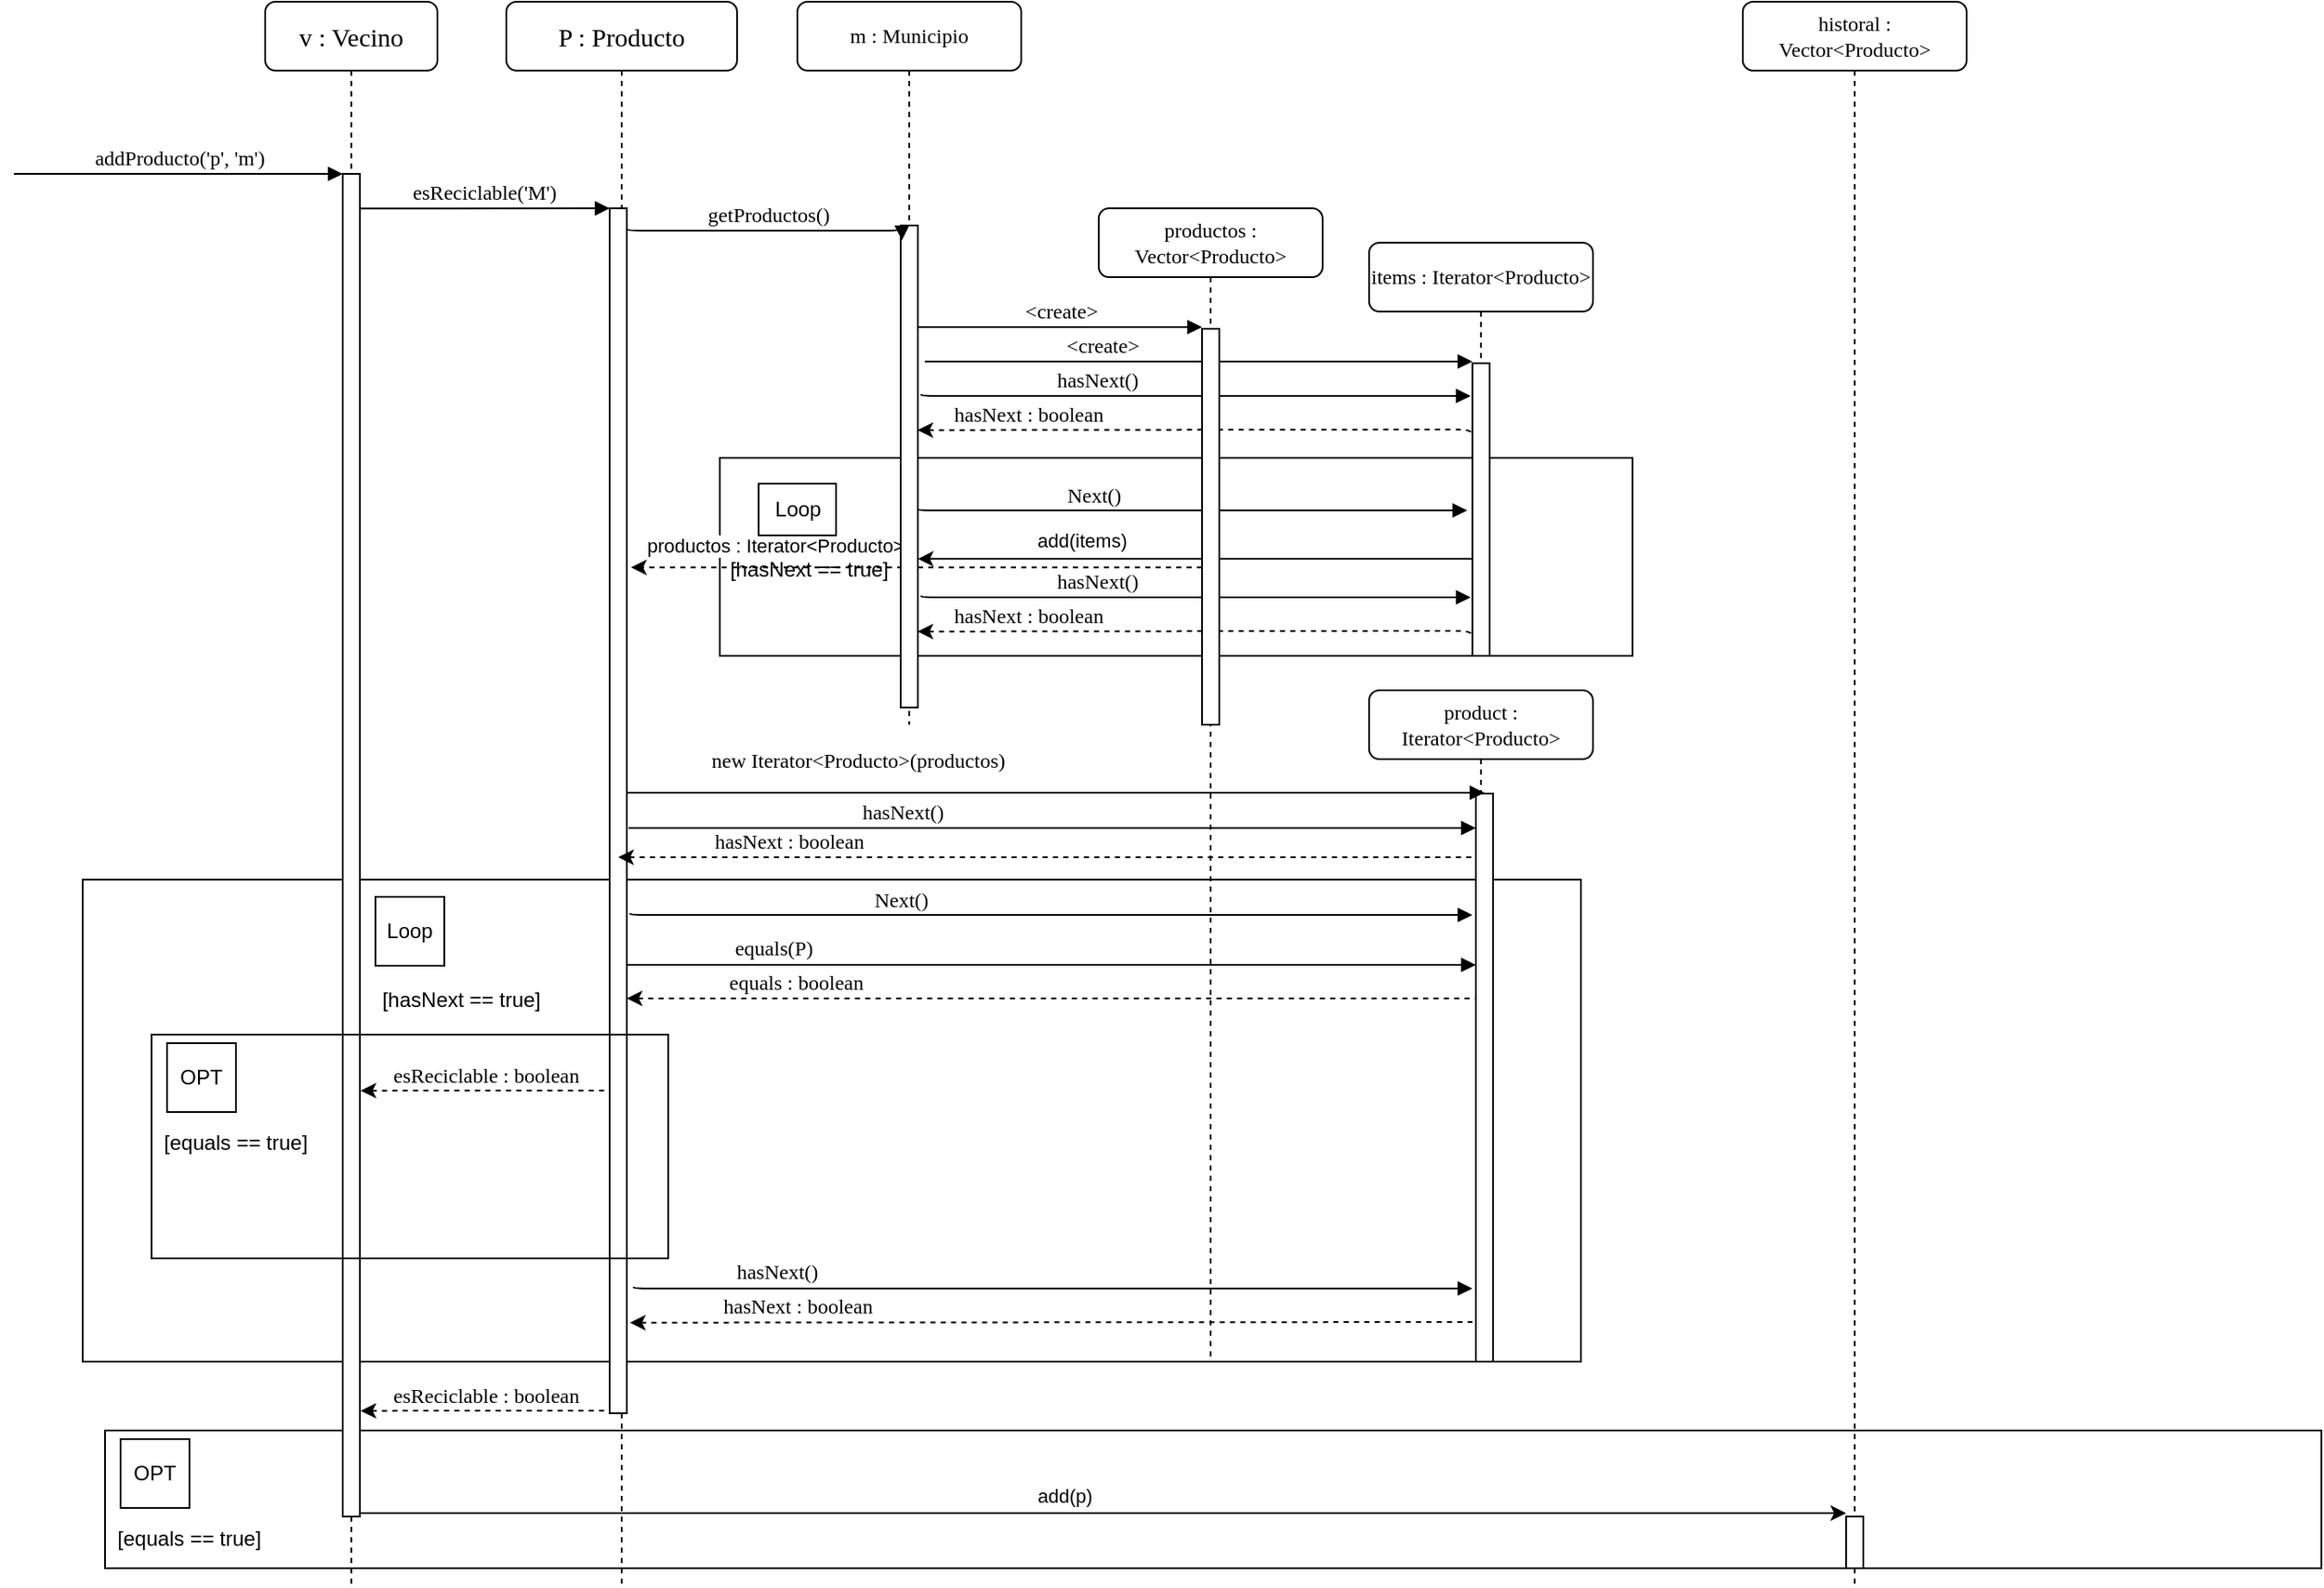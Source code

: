 <mxfile version="10.7.5" type="device"><diagram name="Page-1" id="13e1069c-82ec-6db2-03f1-153e76fe0fe0"><mxGraphModel dx="1680" dy="806" grid="1" gridSize="10" guides="1" tooltips="1" connect="1" arrows="1" fold="1" page="1" pageScale="1" pageWidth="1100" pageHeight="850" background="#ffffff" math="0" shadow="0"><root><mxCell id="0"/><mxCell id="1" parent="0"/><mxCell id="MqGc8iiu5ZwBLe5tE_qz-79" value="" style="whiteSpace=wrap;html=1;fillColor=none;" vertex="1" parent="1"><mxGeometry x="83" y="910" width="1287" height="80" as="geometry"/></mxCell><mxCell id="MqGc8iiu5ZwBLe5tE_qz-64" value="product : Iterator&amp;lt;Producto&amp;gt;" style="shape=umlLifeline;perimeter=lifelinePerimeter;whiteSpace=wrap;html=1;container=1;collapsible=0;recursiveResize=0;outlineConnect=0;rounded=1;shadow=0;comic=0;labelBackgroundColor=none;strokeColor=#000000;strokeWidth=1;fillColor=#FFFFFF;fontFamily=Verdana;fontSize=12;fontColor=#000000;align=center;" vertex="1" parent="1"><mxGeometry x="817" y="480" width="130" height="240" as="geometry"/></mxCell><mxCell id="MqGc8iiu5ZwBLe5tE_qz-50" value="" style="whiteSpace=wrap;html=1;fillColor=none;" vertex="1" parent="1"><mxGeometry x="70" y="590" width="870" height="280" as="geometry"/></mxCell><mxCell id="MqGc8iiu5ZwBLe5tE_qz-21" value="" style="rounded=0;whiteSpace=wrap;html=1;fillColor=none;" vertex="1" parent="1"><mxGeometry x="440" y="345" width="530" height="115" as="geometry"/></mxCell><mxCell id="MqGc8iiu5ZwBLe5tE_qz-44" value="productos : Iterator&amp;lt;Producto&amp;gt;&lt;br&gt;" style="endArrow=classic;html=1;dashed=1;entryX=1.247;entryY=0.298;entryDx=0;entryDy=0;entryPerimeter=0;" edge="1" parent="1" source="MqGc8iiu5ZwBLe5tE_qz-9" target="7baba1c4bc27f4b0-10"><mxGeometry x="0.497" y="-13" width="50" height="50" relative="1" as="geometry"><mxPoint x="670" y="520" as="sourcePoint"/><mxPoint x="400" y="500" as="targetPoint"/><mxPoint as="offset"/></mxGeometry></mxCell><mxCell id="MqGc8iiu5ZwBLe5tE_qz-24" value="Next()" style="html=1;verticalAlign=bottom;endArrow=block;labelBackgroundColor=none;fontFamily=Verdana;fontSize=12;edgeStyle=elbowEdgeStyle;elbow=vertical;exitX=1.3;exitY=0.709;exitDx=0;exitDy=0;exitPerimeter=0;" edge="1" parent="1"><mxGeometry x="-0.356" relative="1" as="geometry"><mxPoint x="555" y="374.5" as="sourcePoint"/><mxPoint x="874" y="375.5" as="targetPoint"/><Array as="points"><mxPoint x="824" y="375.5"/><mxPoint x="869" y="372"/></Array><mxPoint as="offset"/></mxGeometry></mxCell><mxCell id="MqGc8iiu5ZwBLe5tE_qz-41" value="add(items)" style="endArrow=classic;html=1;exitX=0.2;exitY=0.317;exitDx=0;exitDy=0;exitPerimeter=0;" edge="1" parent="1"><mxGeometry x="0.413" y="-11" width="50" height="50" relative="1" as="geometry"><mxPoint x="879.059" y="403.647" as="sourcePoint"/><mxPoint x="555" y="403.647" as="targetPoint"/><mxPoint as="offset"/></mxGeometry></mxCell><mxCell id="MqGc8iiu5ZwBLe5tE_qz-43" value="hasNext()" style="html=1;verticalAlign=bottom;endArrow=block;labelBackgroundColor=none;fontFamily=Verdana;fontSize=12;edgeStyle=elbowEdgeStyle;elbow=vertical;exitX=1.3;exitY=0.709;exitDx=0;exitDy=0;exitPerimeter=0;" edge="1" parent="1"><mxGeometry x="-0.356" relative="1" as="geometry"><mxPoint x="557" y="425.0" as="sourcePoint"/><mxPoint x="876" y="426" as="targetPoint"/><Array as="points"><mxPoint x="826" y="426"/><mxPoint x="871" y="422.5"/></Array><mxPoint as="offset"/></mxGeometry></mxCell><mxCell id="MqGc8iiu5ZwBLe5tE_qz-42" value="hasNext : boolean" style="html=1;verticalAlign=bottom;endArrow=none;labelBackgroundColor=none;fontFamily=Verdana;fontSize=12;edgeStyle=elbowEdgeStyle;elbow=vertical;dashed=1;startArrow=classic;startFill=1;endFill=0;exitX=0.986;exitY=0.213;exitDx=0;exitDy=0;exitPerimeter=0;" edge="1" parent="1"><mxGeometry x="-0.603" y="1" relative="1" as="geometry"><mxPoint x="554.857" y="445.857" as="sourcePoint"/><mxPoint x="876" y="449" as="targetPoint"/><Array as="points"><mxPoint x="871" y="445.5"/></Array><mxPoint y="1" as="offset"/></mxGeometry></mxCell><mxCell id="MqGc8iiu5ZwBLe5tE_qz-20" value="hasNext : boolean" style="html=1;verticalAlign=bottom;endArrow=none;labelBackgroundColor=none;fontFamily=Verdana;fontSize=12;edgeStyle=elbowEdgeStyle;elbow=vertical;dashed=1;startArrow=classic;startFill=1;endFill=0;exitX=0.986;exitY=0.213;exitDx=0;exitDy=0;exitPerimeter=0;" edge="1" parent="1"><mxGeometry x="-0.603" y="1" relative="1" as="geometry"><mxPoint x="554.857" y="328.857" as="sourcePoint"/><mxPoint x="876" y="332" as="targetPoint"/><Array as="points"><mxPoint x="871" y="328.5"/></Array><mxPoint y="1" as="offset"/></mxGeometry></mxCell><mxCell id="MqGc8iiu5ZwBLe5tE_qz-19" value="hasNext()" style="html=1;verticalAlign=bottom;endArrow=block;labelBackgroundColor=none;fontFamily=Verdana;fontSize=12;edgeStyle=elbowEdgeStyle;elbow=vertical;exitX=1.3;exitY=0.709;exitDx=0;exitDy=0;exitPerimeter=0;" edge="1" parent="1"><mxGeometry x="-0.356" relative="1" as="geometry"><mxPoint x="557" y="308" as="sourcePoint"/><mxPoint x="876" y="309" as="targetPoint"/><Array as="points"><mxPoint x="826" y="309"/><mxPoint x="871" y="305.5"/></Array><mxPoint as="offset"/></mxGeometry></mxCell><mxCell id="MqGc8iiu5ZwBLe5tE_qz-15" value="&amp;lt;create&amp;gt;" style="html=1;verticalAlign=bottom;endArrow=block;labelBackgroundColor=none;fontFamily=Verdana;fontSize=12;edgeStyle=elbowEdgeStyle;elbow=vertical;" edge="1" parent="1"><mxGeometry x="-0.356" relative="1" as="geometry"><mxPoint x="559" y="289" as="sourcePoint"/><mxPoint x="877" y="289" as="targetPoint"/><Array as="points"><mxPoint x="827" y="289"/><mxPoint x="872" y="285.5"/></Array><mxPoint as="offset"/></mxGeometry></mxCell><mxCell id="7baba1c4bc27f4b0-2" value="&lt;font style=&quot;font-size: 15px&quot;&gt;P : Producto&lt;/font&gt;" style="shape=umlLifeline;perimeter=lifelinePerimeter;whiteSpace=wrap;html=1;container=1;collapsible=0;recursiveResize=0;outlineConnect=0;rounded=1;shadow=0;comic=0;labelBackgroundColor=none;strokeColor=#000000;strokeWidth=1;fillColor=#FFFFFF;fontFamily=Verdana;fontSize=12;fontColor=#000000;align=center;" parent="1" vertex="1"><mxGeometry x="316" y="80" width="134" height="920" as="geometry"/></mxCell><mxCell id="7baba1c4bc27f4b0-10" value="" style="html=1;points=[];perimeter=orthogonalPerimeter;rounded=0;shadow=0;comic=0;labelBackgroundColor=none;strokeColor=#000000;strokeWidth=1;fillColor=#FFFFFF;fontFamily=Verdana;fontSize=12;fontColor=#000000;align=center;" parent="7baba1c4bc27f4b0-2" vertex="1"><mxGeometry x="60" y="120" width="10" height="700" as="geometry"/></mxCell><mxCell id="MqGc8iiu5ZwBLe5tE_qz-55" value="Next()" style="html=1;verticalAlign=bottom;endArrow=block;labelBackgroundColor=none;fontFamily=Verdana;fontSize=12;edgeStyle=elbowEdgeStyle;elbow=vertical;exitX=1.3;exitY=0.709;exitDx=0;exitDy=0;exitPerimeter=0;" edge="1" parent="7baba1c4bc27f4b0-2"><mxGeometry x="-0.356" relative="1" as="geometry"><mxPoint x="72" y="529.5" as="sourcePoint"/><mxPoint x="561" y="530.5" as="targetPoint"/><Array as="points"><mxPoint x="341" y="530.5"/><mxPoint x="386" y="527"/></Array><mxPoint as="offset"/></mxGeometry></mxCell><mxCell id="MqGc8iiu5ZwBLe5tE_qz-56" value="hasNext()" style="html=1;verticalAlign=bottom;endArrow=block;labelBackgroundColor=none;fontFamily=Verdana;fontSize=12;edgeStyle=elbowEdgeStyle;elbow=vertical;exitX=1.3;exitY=0.709;exitDx=0;exitDy=0;exitPerimeter=0;" edge="1" parent="7baba1c4bc27f4b0-2"><mxGeometry x="-0.656" y="1" relative="1" as="geometry"><mxPoint x="74" y="746.5" as="sourcePoint"/><mxPoint x="561" y="747.5" as="targetPoint"/><Array as="points"><mxPoint x="343" y="747.5"/><mxPoint x="388" y="744"/></Array><mxPoint as="offset"/></mxGeometry></mxCell><mxCell id="MqGc8iiu5ZwBLe5tE_qz-57" value="hasNext : boolean" style="html=1;verticalAlign=bottom;endArrow=none;labelBackgroundColor=none;fontFamily=Verdana;fontSize=12;edgeStyle=elbowEdgeStyle;elbow=vertical;dashed=1;startArrow=classic;startFill=1;endFill=0;exitX=0.986;exitY=0.213;exitDx=0;exitDy=0;exitPerimeter=0;" edge="1" parent="7baba1c4bc27f4b0-2"><mxGeometry x="-0.603" y="1" relative="1" as="geometry"><mxPoint x="71.857" y="767.357" as="sourcePoint"/><mxPoint x="561" y="767" as="targetPoint"/><Array as="points"><mxPoint x="388" y="767"/></Array><mxPoint y="1" as="offset"/></mxGeometry></mxCell><mxCell id="MqGc8iiu5ZwBLe5tE_qz-53" value="" style="html=1;points=[];perimeter=orthogonalPerimeter;rounded=0;shadow=0;comic=0;labelBackgroundColor=none;strokeColor=#000000;strokeWidth=1;fillColor=#FFFFFF;fontFamily=Verdana;fontSize=12;fontColor=#000000;align=center;" vertex="1" parent="7baba1c4bc27f4b0-2"><mxGeometry x="563" y="460" width="10" height="330" as="geometry"/></mxCell><mxCell id="7baba1c4bc27f4b0-8" value="&lt;font style=&quot;font-size: 15px&quot;&gt;v : Vecino&lt;/font&gt;" style="shape=umlLifeline;perimeter=lifelinePerimeter;whiteSpace=wrap;html=1;container=1;collapsible=0;recursiveResize=0;outlineConnect=0;rounded=1;shadow=0;comic=0;labelBackgroundColor=none;strokeColor=#000000;strokeWidth=1;fillColor=#FFFFFF;fontFamily=Verdana;fontSize=12;fontColor=#000000;align=center;" parent="1" vertex="1"><mxGeometry x="176" y="80" width="100" height="920" as="geometry"/></mxCell><mxCell id="7baba1c4bc27f4b0-9" value="" style="html=1;points=[];perimeter=orthogonalPerimeter;rounded=0;shadow=0;comic=0;labelBackgroundColor=none;strokeColor=#000000;strokeWidth=1;fillColor=#FFFFFF;fontFamily=Verdana;fontSize=12;fontColor=#000000;align=center;" parent="7baba1c4bc27f4b0-8" vertex="1"><mxGeometry x="45" y="100" width="10" height="780" as="geometry"/></mxCell><mxCell id="7baba1c4bc27f4b0-11" value="addProducto('p', 'm')" style="html=1;verticalAlign=bottom;endArrow=block;entryX=0;entryY=0;labelBackgroundColor=none;fontFamily=Verdana;fontSize=12;edgeStyle=elbowEdgeStyle;elbow=vertical;" parent="1" edge="1"><mxGeometry relative="1" as="geometry"><mxPoint x="30" y="180" as="sourcePoint"/><mxPoint x="221" y="180" as="targetPoint"/></mxGeometry></mxCell><mxCell id="7baba1c4bc27f4b0-14" value="esReciclable('M')" style="html=1;verticalAlign=bottom;endArrow=block;labelBackgroundColor=none;fontFamily=Verdana;fontSize=12;edgeStyle=elbowEdgeStyle;elbow=vertical;exitX=0.929;exitY=0.047;exitDx=0;exitDy=0;exitPerimeter=0;" parent="1" target="7baba1c4bc27f4b0-10" edge="1"><mxGeometry relative="1" as="geometry"><mxPoint x="230.9" y="200.1" as="sourcePoint"/><mxPoint x="326.5" y="200.5" as="targetPoint"/></mxGeometry></mxCell><mxCell id="MqGc8iiu5ZwBLe5tE_qz-5" value="&lt;span&gt;m : Municipio&lt;/span&gt;&lt;br&gt;" style="shape=umlLifeline;perimeter=lifelinePerimeter;whiteSpace=wrap;html=1;container=1;collapsible=0;recursiveResize=0;outlineConnect=0;rounded=1;shadow=0;comic=0;labelBackgroundColor=none;strokeColor=#000000;strokeWidth=1;fillColor=#FFFFFF;fontFamily=Verdana;fontSize=12;fontColor=#000000;align=center;" vertex="1" parent="1"><mxGeometry x="485" y="80" width="130" height="420" as="geometry"/></mxCell><mxCell id="MqGc8iiu5ZwBLe5tE_qz-6" value="" style="html=1;points=[];perimeter=orthogonalPerimeter;rounded=0;shadow=0;comic=0;labelBackgroundColor=none;strokeColor=#000000;strokeWidth=1;fillColor=#FFFFFF;fontFamily=Verdana;fontSize=12;fontColor=#000000;align=center;" vertex="1" parent="MqGc8iiu5ZwBLe5tE_qz-5"><mxGeometry x="60" y="130" width="10" height="280" as="geometry"/></mxCell><mxCell id="MqGc8iiu5ZwBLe5tE_qz-7" value="getProductos()" style="html=1;verticalAlign=bottom;endArrow=block;labelBackgroundColor=none;fontFamily=Verdana;fontSize=12;edgeStyle=elbowEdgeStyle;elbow=vertical;exitX=0.929;exitY=0.047;exitDx=0;exitDy=0;exitPerimeter=0;entryX=0.071;entryY=0.031;entryDx=0;entryDy=0;entryPerimeter=0;" edge="1" parent="1" target="MqGc8iiu5ZwBLe5tE_qz-6"><mxGeometry relative="1" as="geometry"><mxPoint x="385.9" y="211.6" as="sourcePoint"/><mxPoint x="530" y="213" as="targetPoint"/><Array as="points"><mxPoint x="546" y="213"/></Array></mxGeometry></mxCell><mxCell id="MqGc8iiu5ZwBLe5tE_qz-8" value="productos : Vector&amp;lt;Producto&amp;gt;" style="shape=umlLifeline;perimeter=lifelinePerimeter;whiteSpace=wrap;html=1;container=1;collapsible=0;recursiveResize=0;outlineConnect=0;rounded=1;shadow=0;comic=0;labelBackgroundColor=none;strokeColor=#000000;strokeWidth=1;fillColor=#FFFFFF;fontFamily=Verdana;fontSize=12;fontColor=#000000;align=center;" vertex="1" parent="1"><mxGeometry x="660" y="200" width="130" height="670" as="geometry"/></mxCell><mxCell id="MqGc8iiu5ZwBLe5tE_qz-9" value="" style="html=1;points=[];perimeter=orthogonalPerimeter;rounded=0;shadow=0;comic=0;labelBackgroundColor=none;strokeColor=#000000;strokeWidth=1;fillColor=#FFFFFF;fontFamily=Verdana;fontSize=12;fontColor=#000000;align=center;" vertex="1" parent="MqGc8iiu5ZwBLe5tE_qz-8"><mxGeometry x="60" y="70" width="10" height="230" as="geometry"/></mxCell><mxCell id="MqGc8iiu5ZwBLe5tE_qz-10" value="&amp;lt;create&amp;gt;" style="html=1;verticalAlign=bottom;endArrow=block;labelBackgroundColor=none;fontFamily=Verdana;fontSize=12;edgeStyle=elbowEdgeStyle;elbow=vertical;" edge="1" parent="1"><mxGeometry relative="1" as="geometry"><mxPoint x="555" y="269" as="sourcePoint"/><mxPoint x="720" y="269" as="targetPoint"/><Array as="points"><mxPoint x="670" y="269"/><mxPoint x="715" y="265.5"/></Array></mxGeometry></mxCell><mxCell id="MqGc8iiu5ZwBLe5tE_qz-13" value="items : Iterator&amp;lt;Producto&amp;gt;" style="shape=umlLifeline;perimeter=lifelinePerimeter;whiteSpace=wrap;html=1;container=1;collapsible=0;recursiveResize=0;outlineConnect=0;rounded=1;shadow=0;comic=0;labelBackgroundColor=none;strokeColor=#000000;strokeWidth=1;fillColor=#FFFFFF;fontFamily=Verdana;fontSize=12;fontColor=#000000;align=center;" vertex="1" parent="1"><mxGeometry x="817" y="220" width="130" height="240" as="geometry"/></mxCell><mxCell id="MqGc8iiu5ZwBLe5tE_qz-14" value="" style="html=1;points=[];perimeter=orthogonalPerimeter;rounded=0;shadow=0;comic=0;labelBackgroundColor=none;strokeColor=#000000;strokeWidth=1;fillColor=#FFFFFF;fontFamily=Verdana;fontSize=12;fontColor=#000000;align=center;" vertex="1" parent="MqGc8iiu5ZwBLe5tE_qz-13"><mxGeometry x="60" y="70" width="10" height="170" as="geometry"/></mxCell><mxCell id="MqGc8iiu5ZwBLe5tE_qz-22" value="Loop&lt;br&gt;" style="rounded=0;whiteSpace=wrap;html=1;fillColor=none;" vertex="1" parent="1"><mxGeometry x="462.5" y="360" width="45" height="30" as="geometry"/></mxCell><mxCell id="MqGc8iiu5ZwBLe5tE_qz-23" value="[hasNext == true]" style="text;html=1;strokeColor=none;fillColor=none;align=center;verticalAlign=middle;whiteSpace=wrap;rounded=0;" vertex="1" parent="1"><mxGeometry x="442" y="400" width="100" height="20" as="geometry"/></mxCell><mxCell id="MqGc8iiu5ZwBLe5tE_qz-68" value="new Iterator&amp;lt;Producto&amp;gt;(productos)" style="html=1;verticalAlign=bottom;endArrow=block;labelBackgroundColor=none;fontFamily=Verdana;fontSize=12;edgeStyle=elbowEdgeStyle;elbow=vertical;" edge="1" parent="1" target="MqGc8iiu5ZwBLe5tE_qz-53"><mxGeometry x="-0.462" y="10" relative="1" as="geometry"><mxPoint x="386" y="539.5" as="sourcePoint"/><mxPoint x="704" y="539.5" as="targetPoint"/><Array as="points"><mxPoint x="654" y="539.5"/><mxPoint x="699" y="536"/></Array><mxPoint as="offset"/></mxGeometry></mxCell><mxCell id="MqGc8iiu5ZwBLe5tE_qz-58" value="hasNext : boolean" style="html=1;verticalAlign=bottom;endArrow=none;labelBackgroundColor=none;fontFamily=Verdana;fontSize=12;edgeStyle=elbowEdgeStyle;elbow=vertical;dashed=1;startArrow=classic;startFill=1;endFill=0;entryX=-0.147;entryY=0.096;entryDx=0;entryDy=0;entryPerimeter=0;" edge="1" parent="1"><mxGeometry x="-0.603" y="1" relative="1" as="geometry"><mxPoint x="381" y="577" as="sourcePoint"/><mxPoint x="877.882" y="576.588" as="targetPoint"/><Array as="points"><mxPoint x="640" y="577"/><mxPoint x="690" y="633"/><mxPoint x="704" y="720"/></Array><mxPoint y="1" as="offset"/></mxGeometry></mxCell><mxCell id="MqGc8iiu5ZwBLe5tE_qz-59" value="hasNext()" style="html=1;verticalAlign=bottom;endArrow=block;labelBackgroundColor=none;fontFamily=Verdana;fontSize=12;edgeStyle=elbowEdgeStyle;elbow=vertical;" edge="1" parent="1"><mxGeometry x="-0.356" relative="1" as="geometry"><mxPoint x="387" y="560" as="sourcePoint"/><mxPoint x="879" y="560" as="targetPoint"/><Array as="points"><mxPoint x="650" y="560"/><mxPoint x="780" y="540"/><mxPoint x="640" y="615"/><mxPoint x="659" y="700.5"/><mxPoint x="704" y="697"/></Array><mxPoint as="offset"/></mxGeometry></mxCell><mxCell id="MqGc8iiu5ZwBLe5tE_qz-52" value="Loop" style="whiteSpace=wrap;html=1;aspect=fixed;fillColor=none;" vertex="1" parent="1"><mxGeometry x="240" y="600" width="40" height="40" as="geometry"/></mxCell><mxCell id="MqGc8iiu5ZwBLe5tE_qz-54" value="[hasNext == true]" style="text;html=1;strokeColor=none;fillColor=none;align=center;verticalAlign=middle;whiteSpace=wrap;rounded=0;" vertex="1" parent="1"><mxGeometry x="240" y="650" width="100" height="20" as="geometry"/></mxCell><mxCell id="MqGc8iiu5ZwBLe5tE_qz-69" value="equals(P)" style="html=1;verticalAlign=bottom;endArrow=block;labelBackgroundColor=none;fontFamily=Verdana;fontSize=12;edgeStyle=elbowEdgeStyle;elbow=vertical;" edge="1" parent="1" source="7baba1c4bc27f4b0-10"><mxGeometry x="-0.656" y="1" relative="1" as="geometry"><mxPoint x="392" y="638.5" as="sourcePoint"/><mxPoint x="879" y="639.5" as="targetPoint"/><Array as="points"><mxPoint x="661" y="639.5"/><mxPoint x="706" y="636"/></Array><mxPoint as="offset"/></mxGeometry></mxCell><mxCell id="MqGc8iiu5ZwBLe5tE_qz-70" value="equals : boolean" style="html=1;verticalAlign=bottom;endArrow=none;labelBackgroundColor=none;fontFamily=Verdana;fontSize=12;edgeStyle=elbowEdgeStyle;elbow=vertical;dashed=1;startArrow=classic;startFill=1;endFill=0;" edge="1" parent="1" source="7baba1c4bc27f4b0-10"><mxGeometry x="-0.603" y="1" relative="1" as="geometry"><mxPoint x="389.857" y="659.357" as="sourcePoint"/><mxPoint x="879" y="659" as="targetPoint"/><Array as="points"><mxPoint x="380" y="659"/></Array><mxPoint y="1" as="offset"/></mxGeometry></mxCell><mxCell id="MqGc8iiu5ZwBLe5tE_qz-72" value="" style="whiteSpace=wrap;html=1;fillColor=none;" vertex="1" parent="1"><mxGeometry x="110" y="680" width="300" height="130" as="geometry"/></mxCell><mxCell id="MqGc8iiu5ZwBLe5tE_qz-73" value="OPT" style="whiteSpace=wrap;html=1;aspect=fixed;fillColor=none;" vertex="1" parent="1"><mxGeometry x="119" y="685" width="40" height="40" as="geometry"/></mxCell><mxCell id="MqGc8iiu5ZwBLe5tE_qz-74" value="[equals == true]" style="text;html=1;strokeColor=none;fillColor=none;align=center;verticalAlign=middle;whiteSpace=wrap;rounded=0;" vertex="1" parent="1"><mxGeometry x="109" y="732.5" width="100" height="20" as="geometry"/></mxCell><mxCell id="MqGc8iiu5ZwBLe5tE_qz-76" value="esReciclable : boolean" style="html=1;verticalAlign=bottom;endArrow=none;labelBackgroundColor=none;fontFamily=Verdana;fontSize=12;edgeStyle=elbowEdgeStyle;elbow=vertical;dashed=1;startArrow=classic;startFill=1;endFill=0;exitX=1;exitY=0.989;exitDx=0;exitDy=0;exitPerimeter=0;" edge="1" parent="1"><mxGeometry relative="1" as="geometry"><mxPoint x="231.429" y="712.571" as="sourcePoint"/><mxPoint x="376.0" y="712.414" as="targetPoint"/></mxGeometry></mxCell><mxCell id="MqGc8iiu5ZwBLe5tE_qz-78" value="esReciclable : boolean" style="html=1;verticalAlign=bottom;endArrow=none;labelBackgroundColor=none;fontFamily=Verdana;fontSize=12;edgeStyle=elbowEdgeStyle;elbow=vertical;dashed=1;startArrow=classic;startFill=1;endFill=0;exitX=1;exitY=0.989;exitDx=0;exitDy=0;exitPerimeter=0;" edge="1" parent="1"><mxGeometry relative="1" as="geometry"><mxPoint x="231.429" y="898.571" as="sourcePoint"/><mxPoint x="376.0" y="898.414" as="targetPoint"/></mxGeometry></mxCell><mxCell id="MqGc8iiu5ZwBLe5tE_qz-80" value="OPT" style="whiteSpace=wrap;html=1;aspect=fixed;fillColor=none;" vertex="1" parent="1"><mxGeometry x="92" y="915" width="40" height="40" as="geometry"/></mxCell><mxCell id="MqGc8iiu5ZwBLe5tE_qz-81" value="[equals == true]" style="text;html=1;strokeColor=none;fillColor=none;align=center;verticalAlign=middle;whiteSpace=wrap;rounded=0;" vertex="1" parent="1"><mxGeometry x="82" y="962.5" width="100" height="20" as="geometry"/></mxCell><mxCell id="MqGc8iiu5ZwBLe5tE_qz-82" value="historal : Vector&amp;lt;Producto&amp;gt;" style="shape=umlLifeline;perimeter=lifelinePerimeter;whiteSpace=wrap;html=1;container=1;collapsible=0;recursiveResize=0;outlineConnect=0;rounded=1;shadow=0;comic=0;labelBackgroundColor=none;strokeColor=#000000;strokeWidth=1;fillColor=#FFFFFF;fontFamily=Verdana;fontSize=12;fontColor=#000000;align=center;" vertex="1" parent="1"><mxGeometry x="1034" y="80" width="130" height="920" as="geometry"/></mxCell><mxCell id="MqGc8iiu5ZwBLe5tE_qz-83" value="" style="html=1;points=[];perimeter=orthogonalPerimeter;rounded=0;shadow=0;comic=0;labelBackgroundColor=none;strokeColor=#000000;strokeWidth=1;fillColor=#FFFFFF;fontFamily=Verdana;fontSize=12;fontColor=#000000;align=center;" vertex="1" parent="MqGc8iiu5ZwBLe5tE_qz-82"><mxGeometry x="60" y="880" width="10" height="30" as="geometry"/></mxCell><mxCell id="MqGc8iiu5ZwBLe5tE_qz-84" value="add(p)" style="endArrow=classic;html=1;" edge="1" parent="1"><mxGeometry x="-0.052" y="10" width="50" height="50" relative="1" as="geometry"><mxPoint x="231" y="958.0" as="sourcePoint"/><mxPoint x="1094" y="958.0" as="targetPoint"/><mxPoint as="offset"/></mxGeometry></mxCell></root></mxGraphModel></diagram></mxfile>